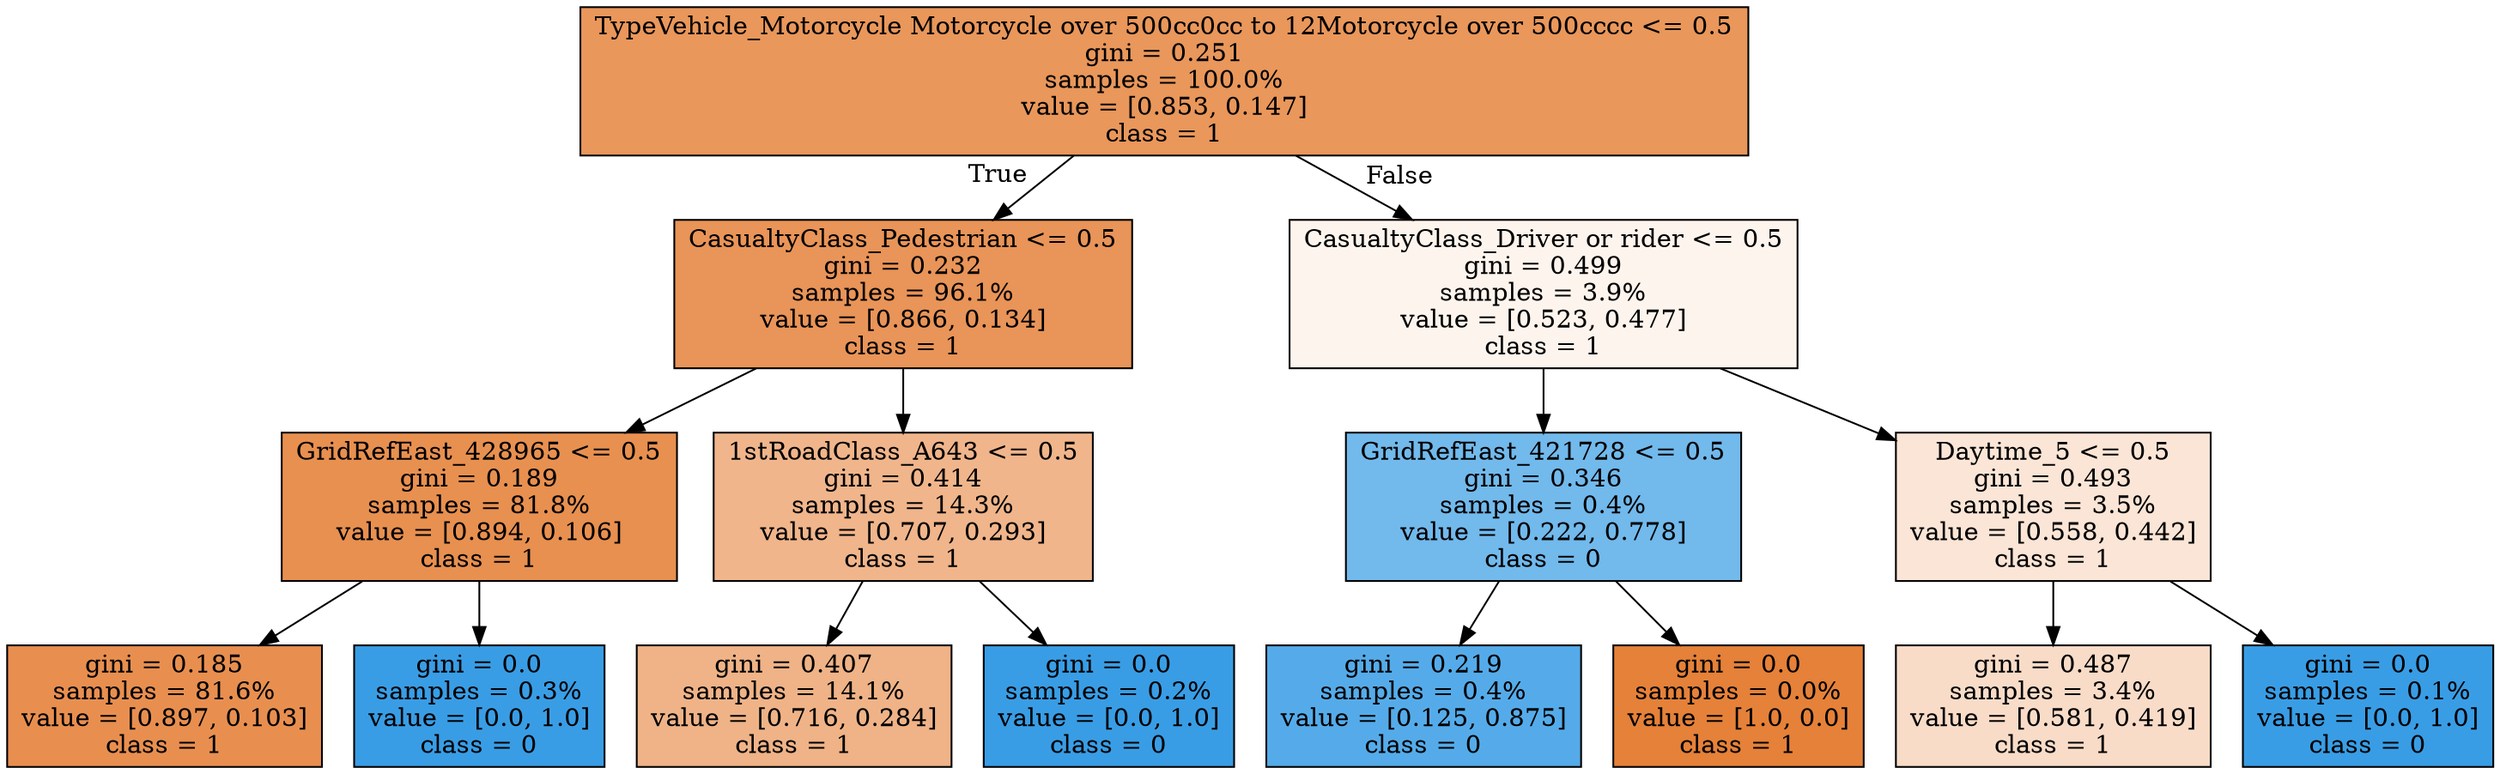 digraph Tree {
node [shape=box, style="filled", color="black"] ;
0 [label="TypeVehicle_Motorcycle Motorcycle over 500cc0cc to 12Motorcycle over 500cccc <= 0.5\ngini = 0.251\nsamples = 100.0%\nvalue = [0.853, 0.147]\nclass = 1", fillcolor="#e9975b"] ;
1 [label="CasualtyClass_Pedestrian <= 0.5\ngini = 0.232\nsamples = 96.1%\nvalue = [0.866, 0.134]\nclass = 1", fillcolor="#e99458"] ;
0 -> 1 [labeldistance=2.5, labelangle=45, headlabel="True"] ;
2 [label="GridRefEast_428965 <= 0.5\ngini = 0.189\nsamples = 81.8%\nvalue = [0.894, 0.106]\nclass = 1", fillcolor="#e89050"] ;
1 -> 2 ;
3 [label="gini = 0.185\nsamples = 81.6%\nvalue = [0.897, 0.103]\nclass = 1", fillcolor="#e88f50"] ;
2 -> 3 ;
4 [label="gini = 0.0\nsamples = 0.3%\nvalue = [0.0, 1.0]\nclass = 0", fillcolor="#399de5"] ;
2 -> 4 ;
5 [label="1stRoadClass_A643 <= 0.5\ngini = 0.414\nsamples = 14.3%\nvalue = [0.707, 0.293]\nclass = 1", fillcolor="#f0b58b"] ;
1 -> 5 ;
6 [label="gini = 0.407\nsamples = 14.1%\nvalue = [0.716, 0.284]\nclass = 1", fillcolor="#efb387"] ;
5 -> 6 ;
7 [label="gini = 0.0\nsamples = 0.2%\nvalue = [0.0, 1.0]\nclass = 0", fillcolor="#399de5"] ;
5 -> 7 ;
8 [label="CasualtyClass_Driver or rider <= 0.5\ngini = 0.499\nsamples = 3.9%\nvalue = [0.523, 0.477]\nclass = 1", fillcolor="#fdf4ed"] ;
0 -> 8 [labeldistance=2.5, labelangle=-45, headlabel="False"] ;
9 [label="GridRefEast_421728 <= 0.5\ngini = 0.346\nsamples = 0.4%\nvalue = [0.222, 0.778]\nclass = 0", fillcolor="#72b9ec"] ;
8 -> 9 ;
10 [label="gini = 0.219\nsamples = 0.4%\nvalue = [0.125, 0.875]\nclass = 0", fillcolor="#55abe9"] ;
9 -> 10 ;
11 [label="gini = 0.0\nsamples = 0.0%\nvalue = [1.0, 0.0]\nclass = 1", fillcolor="#e58139"] ;
9 -> 11 ;
12 [label="Daytime_5 <= 0.5\ngini = 0.493\nsamples = 3.5%\nvalue = [0.558, 0.442]\nclass = 1", fillcolor="#fae5d6"] ;
8 -> 12 ;
13 [label="gini = 0.487\nsamples = 3.4%\nvalue = [0.581, 0.419]\nclass = 1", fillcolor="#f8dcc8"] ;
12 -> 13 ;
14 [label="gini = 0.0\nsamples = 0.1%\nvalue = [0.0, 1.0]\nclass = 0", fillcolor="#399de5"] ;
12 -> 14 ;
}